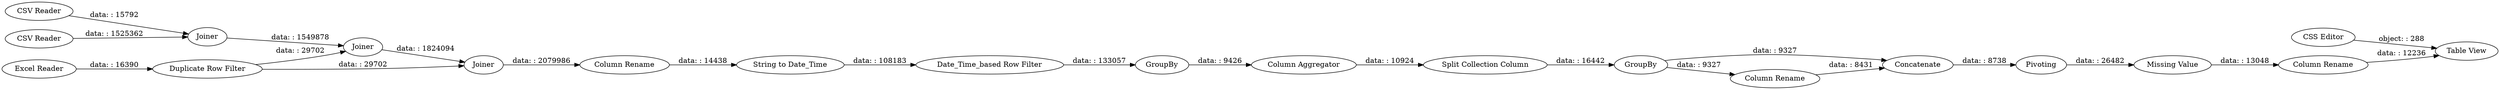digraph {
	"-4942370520034022983_22" [label="CSS Editor"]
	"-4942370520034022983_21" [label="Table View"]
	"-4942370520034022983_20" [label="Missing Value"]
	"-4942370520034022983_37" [label=Concatenate]
	"-4942370520034022983_2" [label="CSV Reader"]
	"-4942370520034022983_36" [label="Column Rename"]
	"-4942370520034022983_35" [label=GroupBy]
	"-4942370520034022983_38" [label="Column Rename"]
	"-4942370520034022983_18" [label="Duplicate Row Filter"]
	"-4942370520034022983_11" [label=GroupBy]
	"-4942370520034022983_16" [label=Joiner]
	"-4942370520034022983_14" [label="String to Date_Time"]
	"-4942370520034022983_4" [label=Joiner]
	"-4942370520034022983_3" [label="Excel Reader"]
	"-4942370520034022983_12" [label=Pivoting]
	"-4942370520034022983_34" [label="Split Collection Column"]
	"-4942370520034022983_1" [label="CSV Reader"]
	"-4942370520034022983_33" [label="Column Aggregator"]
	"-4942370520034022983_17" [label=Joiner]
	"-4942370520034022983_15" [label="Date_Time_based Row Filter"]
	"-4942370520034022983_29" [label="Column Rename"]
	"-4942370520034022983_29" -> "-4942370520034022983_14" [label="data: : 14438"]
	"-4942370520034022983_4" -> "-4942370520034022983_16" [label="data: : 1549878"]
	"-4942370520034022983_11" -> "-4942370520034022983_33" [label="data: : 9426"]
	"-4942370520034022983_3" -> "-4942370520034022983_18" [label="data: : 16390"]
	"-4942370520034022983_37" -> "-4942370520034022983_12" [label="data: : 8738"]
	"-4942370520034022983_35" -> "-4942370520034022983_37" [label="data: : 9327"]
	"-4942370520034022983_18" -> "-4942370520034022983_17" [label="data: : 29702"]
	"-4942370520034022983_1" -> "-4942370520034022983_4" [label="data: : 1525362"]
	"-4942370520034022983_18" -> "-4942370520034022983_16" [label="data: : 29702"]
	"-4942370520034022983_34" -> "-4942370520034022983_35" [label="data: : 16442"]
	"-4942370520034022983_22" -> "-4942370520034022983_21" [label="object: : 288"]
	"-4942370520034022983_17" -> "-4942370520034022983_29" [label="data: : 2079986"]
	"-4942370520034022983_38" -> "-4942370520034022983_21" [label="data: : 12236"]
	"-4942370520034022983_14" -> "-4942370520034022983_15" [label="data: : 108183"]
	"-4942370520034022983_20" -> "-4942370520034022983_38" [label="data: : 13048"]
	"-4942370520034022983_35" -> "-4942370520034022983_36" [label="data: : 9327"]
	"-4942370520034022983_36" -> "-4942370520034022983_37" [label="data: : 8431"]
	"-4942370520034022983_15" -> "-4942370520034022983_11" [label="data: : 133057"]
	"-4942370520034022983_33" -> "-4942370520034022983_34" [label="data: : 10924"]
	"-4942370520034022983_2" -> "-4942370520034022983_4" [label="data: : 15792"]
	"-4942370520034022983_12" -> "-4942370520034022983_20" [label="data: : 26482"]
	"-4942370520034022983_16" -> "-4942370520034022983_17" [label="data: : 1824094"]
	rankdir=LR
}
